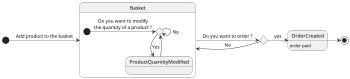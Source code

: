 @startuml
scale 350 width
[*] -> Basket : Add product to the basket
state Basket {

    state choice<<choice>>

    [*]->choice : Do you want to modify\nthe quantity of a product ?
    ProductQuantityModified -> choice
    choice --> ProductQuantityModified : Yes
    choice --> choice : No
}
state c <<choice>>
Basket -> c : Do you want to order ?
c->OrderCreated : yes
OrderCreated->[*]
c->Basket : No

OrderCreated : order paid

@enduml